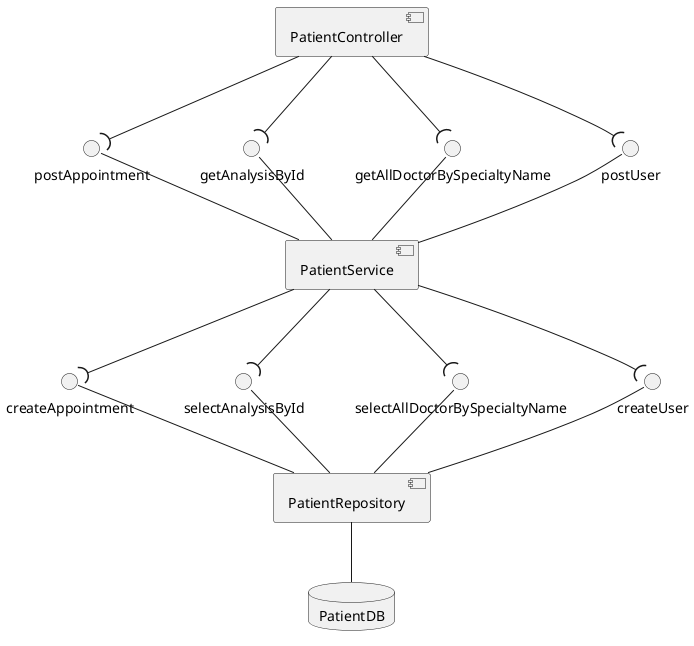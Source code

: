 @startuml

database "PatientDB" 

[PatientRepository] -- PatientDB

createAppointment -- [PatientRepository]
selectAnalysisById -- [PatientRepository]
selectAllDoctorBySpecialtyName -- [PatientRepository]
createUser -- [PatientRepository]

[PatientService] --(createAppointment
[PatientService] --(selectAnalysisById
[PatientService] --(selectAllDoctorBySpecialtyName
[PatientService] --(createUser

postAppointment -- [PatientService]
getAnalysisById -- [PatientService]
getAllDoctorBySpecialtyName -- [PatientService]
postUser -- [PatientService]

[PatientController] --(postAppointment
[PatientController] --(getAnalysisById
[PatientController] --(getAllDoctorBySpecialtyName
[PatientController] --(postUser

@enduml
